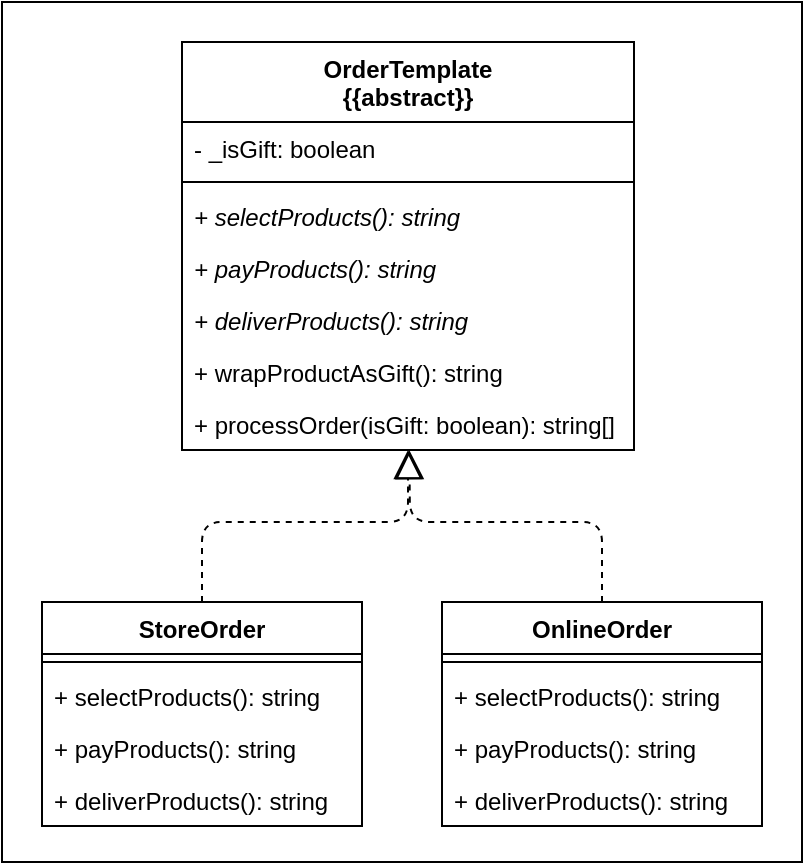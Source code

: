 <mxfile version="13.11.0" type="device"><diagram id="NdtPPwf7l0odSMkAgIdD" name="Page-1"><mxGraphModel dx="1792" dy="628" grid="1" gridSize="10" guides="1" tooltips="1" connect="1" arrows="1" fold="1" page="1" pageScale="1" pageWidth="827" pageHeight="1169" math="0" shadow="0"><root><mxCell id="0"/><mxCell id="1" parent="0"/><mxCell id="O7Bp3XpI2KV8eQWnLN0k-23" value="" style="rounded=0;whiteSpace=wrap;html=1;" vertex="1" parent="1"><mxGeometry x="180" y="20" width="400" height="430" as="geometry"/></mxCell><mxCell id="O7Bp3XpI2KV8eQWnLN0k-1" value="OrderTemplate&#10;{{abstract}}" style="swimlane;fontStyle=1;align=center;verticalAlign=top;childLayout=stackLayout;horizontal=1;startSize=40;horizontalStack=0;resizeParent=1;resizeParentMax=0;resizeLast=0;collapsible=1;marginBottom=0;" vertex="1" parent="1"><mxGeometry x="270" y="40" width="226" height="204" as="geometry"/></mxCell><mxCell id="O7Bp3XpI2KV8eQWnLN0k-2" value="- _isGift: boolean" style="text;strokeColor=none;fillColor=none;align=left;verticalAlign=top;spacingLeft=4;spacingRight=4;overflow=hidden;rotatable=0;points=[[0,0.5],[1,0.5]];portConstraint=eastwest;" vertex="1" parent="O7Bp3XpI2KV8eQWnLN0k-1"><mxGeometry y="40" width="226" height="26" as="geometry"/></mxCell><mxCell id="O7Bp3XpI2KV8eQWnLN0k-3" value="" style="line;strokeWidth=1;fillColor=none;align=left;verticalAlign=middle;spacingTop=-1;spacingLeft=3;spacingRight=3;rotatable=0;labelPosition=right;points=[];portConstraint=eastwest;" vertex="1" parent="O7Bp3XpI2KV8eQWnLN0k-1"><mxGeometry y="66" width="226" height="8" as="geometry"/></mxCell><mxCell id="O7Bp3XpI2KV8eQWnLN0k-4" value="+ selectProducts(): string" style="text;strokeColor=none;fillColor=none;align=left;verticalAlign=top;spacingLeft=4;spacingRight=4;overflow=hidden;rotatable=0;points=[[0,0.5],[1,0.5]];portConstraint=eastwest;fontStyle=2" vertex="1" parent="O7Bp3XpI2KV8eQWnLN0k-1"><mxGeometry y="74" width="226" height="26" as="geometry"/></mxCell><mxCell id="O7Bp3XpI2KV8eQWnLN0k-5" value="+ payProducts(): string" style="text;strokeColor=none;fillColor=none;align=left;verticalAlign=top;spacingLeft=4;spacingRight=4;overflow=hidden;rotatable=0;points=[[0,0.5],[1,0.5]];portConstraint=eastwest;fontStyle=2" vertex="1" parent="O7Bp3XpI2KV8eQWnLN0k-1"><mxGeometry y="100" width="226" height="26" as="geometry"/></mxCell><mxCell id="O7Bp3XpI2KV8eQWnLN0k-6" value="+ deliverProducts(): string" style="text;strokeColor=none;fillColor=none;align=left;verticalAlign=top;spacingLeft=4;spacingRight=4;overflow=hidden;rotatable=0;points=[[0,0.5],[1,0.5]];portConstraint=eastwest;fontStyle=2" vertex="1" parent="O7Bp3XpI2KV8eQWnLN0k-1"><mxGeometry y="126" width="226" height="26" as="geometry"/></mxCell><mxCell id="O7Bp3XpI2KV8eQWnLN0k-7" value="+ wrapProductAsGift(): string" style="text;strokeColor=none;fillColor=none;align=left;verticalAlign=top;spacingLeft=4;spacingRight=4;overflow=hidden;rotatable=0;points=[[0,0.5],[1,0.5]];portConstraint=eastwest;" vertex="1" parent="O7Bp3XpI2KV8eQWnLN0k-1"><mxGeometry y="152" width="226" height="26" as="geometry"/></mxCell><mxCell id="O7Bp3XpI2KV8eQWnLN0k-8" value="+ processOrder(isGift: boolean): string[]" style="text;strokeColor=none;fillColor=none;align=left;verticalAlign=top;spacingLeft=4;spacingRight=4;overflow=hidden;rotatable=0;points=[[0,0.5],[1,0.5]];portConstraint=eastwest;" vertex="1" parent="O7Bp3XpI2KV8eQWnLN0k-1"><mxGeometry y="178" width="226" height="26" as="geometry"/></mxCell><mxCell id="O7Bp3XpI2KV8eQWnLN0k-9" value="StoreOrder" style="swimlane;fontStyle=1;align=center;verticalAlign=top;childLayout=stackLayout;horizontal=1;startSize=26;horizontalStack=0;resizeParent=1;resizeParentMax=0;resizeLast=0;collapsible=1;marginBottom=0;" vertex="1" parent="1"><mxGeometry x="200" y="320" width="160" height="112" as="geometry"/></mxCell><mxCell id="O7Bp3XpI2KV8eQWnLN0k-11" value="" style="line;strokeWidth=1;fillColor=none;align=left;verticalAlign=middle;spacingTop=-1;spacingLeft=3;spacingRight=3;rotatable=0;labelPosition=right;points=[];portConstraint=eastwest;" vertex="1" parent="O7Bp3XpI2KV8eQWnLN0k-9"><mxGeometry y="26" width="160" height="8" as="geometry"/></mxCell><mxCell id="O7Bp3XpI2KV8eQWnLN0k-13" value="+ selectProducts(): string" style="text;strokeColor=none;fillColor=none;align=left;verticalAlign=top;spacingLeft=4;spacingRight=4;overflow=hidden;rotatable=0;points=[[0,0.5],[1,0.5]];portConstraint=eastwest;fontStyle=0" vertex="1" parent="O7Bp3XpI2KV8eQWnLN0k-9"><mxGeometry y="34" width="160" height="26" as="geometry"/></mxCell><mxCell id="O7Bp3XpI2KV8eQWnLN0k-14" value="+ payProducts(): string" style="text;strokeColor=none;fillColor=none;align=left;verticalAlign=top;spacingLeft=4;spacingRight=4;overflow=hidden;rotatable=0;points=[[0,0.5],[1,0.5]];portConstraint=eastwest;fontStyle=0" vertex="1" parent="O7Bp3XpI2KV8eQWnLN0k-9"><mxGeometry y="60" width="160" height="26" as="geometry"/></mxCell><mxCell id="O7Bp3XpI2KV8eQWnLN0k-15" value="+ deliverProducts(): string" style="text;strokeColor=none;fillColor=none;align=left;verticalAlign=top;spacingLeft=4;spacingRight=4;overflow=hidden;rotatable=0;points=[[0,0.5],[1,0.5]];portConstraint=eastwest;fontStyle=0" vertex="1" parent="O7Bp3XpI2KV8eQWnLN0k-9"><mxGeometry y="86" width="160" height="26" as="geometry"/></mxCell><mxCell id="O7Bp3XpI2KV8eQWnLN0k-16" value="OnlineOrder" style="swimlane;fontStyle=1;align=center;verticalAlign=top;childLayout=stackLayout;horizontal=1;startSize=26;horizontalStack=0;resizeParent=1;resizeParentMax=0;resizeLast=0;collapsible=1;marginBottom=0;" vertex="1" parent="1"><mxGeometry x="400" y="320" width="160" height="112" as="geometry"/></mxCell><mxCell id="O7Bp3XpI2KV8eQWnLN0k-17" value="" style="line;strokeWidth=1;fillColor=none;align=left;verticalAlign=middle;spacingTop=-1;spacingLeft=3;spacingRight=3;rotatable=0;labelPosition=right;points=[];portConstraint=eastwest;" vertex="1" parent="O7Bp3XpI2KV8eQWnLN0k-16"><mxGeometry y="26" width="160" height="8" as="geometry"/></mxCell><mxCell id="O7Bp3XpI2KV8eQWnLN0k-18" value="+ selectProducts(): string" style="text;strokeColor=none;fillColor=none;align=left;verticalAlign=top;spacingLeft=4;spacingRight=4;overflow=hidden;rotatable=0;points=[[0,0.5],[1,0.5]];portConstraint=eastwest;fontStyle=0" vertex="1" parent="O7Bp3XpI2KV8eQWnLN0k-16"><mxGeometry y="34" width="160" height="26" as="geometry"/></mxCell><mxCell id="O7Bp3XpI2KV8eQWnLN0k-19" value="+ payProducts(): string" style="text;strokeColor=none;fillColor=none;align=left;verticalAlign=top;spacingLeft=4;spacingRight=4;overflow=hidden;rotatable=0;points=[[0,0.5],[1,0.5]];portConstraint=eastwest;fontStyle=0" vertex="1" parent="O7Bp3XpI2KV8eQWnLN0k-16"><mxGeometry y="60" width="160" height="26" as="geometry"/></mxCell><mxCell id="O7Bp3XpI2KV8eQWnLN0k-20" value="+ deliverProducts(): string" style="text;strokeColor=none;fillColor=none;align=left;verticalAlign=top;spacingLeft=4;spacingRight=4;overflow=hidden;rotatable=0;points=[[0,0.5],[1,0.5]];portConstraint=eastwest;fontStyle=0" vertex="1" parent="O7Bp3XpI2KV8eQWnLN0k-16"><mxGeometry y="86" width="160" height="26" as="geometry"/></mxCell><mxCell id="O7Bp3XpI2KV8eQWnLN0k-21" value="" style="endArrow=block;dashed=1;endFill=0;endSize=12;html=1;entryX=0.5;entryY=1;entryDx=0;entryDy=0;entryPerimeter=0;exitX=0.5;exitY=0;exitDx=0;exitDy=0;" edge="1" parent="1" source="O7Bp3XpI2KV8eQWnLN0k-9" target="O7Bp3XpI2KV8eQWnLN0k-8"><mxGeometry width="160" relative="1" as="geometry"><mxPoint x="140" y="600" as="sourcePoint"/><mxPoint x="300" y="600" as="targetPoint"/><Array as="points"><mxPoint x="280" y="280"/><mxPoint x="383" y="280"/></Array></mxGeometry></mxCell><mxCell id="O7Bp3XpI2KV8eQWnLN0k-22" value="" style="endArrow=block;dashed=1;endFill=0;endSize=12;html=1;exitX=0.5;exitY=0;exitDx=0;exitDy=0;entryX=0.503;entryY=1.002;entryDx=0;entryDy=0;entryPerimeter=0;" edge="1" parent="1" source="O7Bp3XpI2KV8eQWnLN0k-16" target="O7Bp3XpI2KV8eQWnLN0k-8"><mxGeometry width="160" relative="1" as="geometry"><mxPoint x="430" y="570" as="sourcePoint"/><mxPoint x="460" y="260" as="targetPoint"/><Array as="points"><mxPoint x="480" y="280"/><mxPoint x="384" y="280"/></Array></mxGeometry></mxCell></root></mxGraphModel></diagram></mxfile>